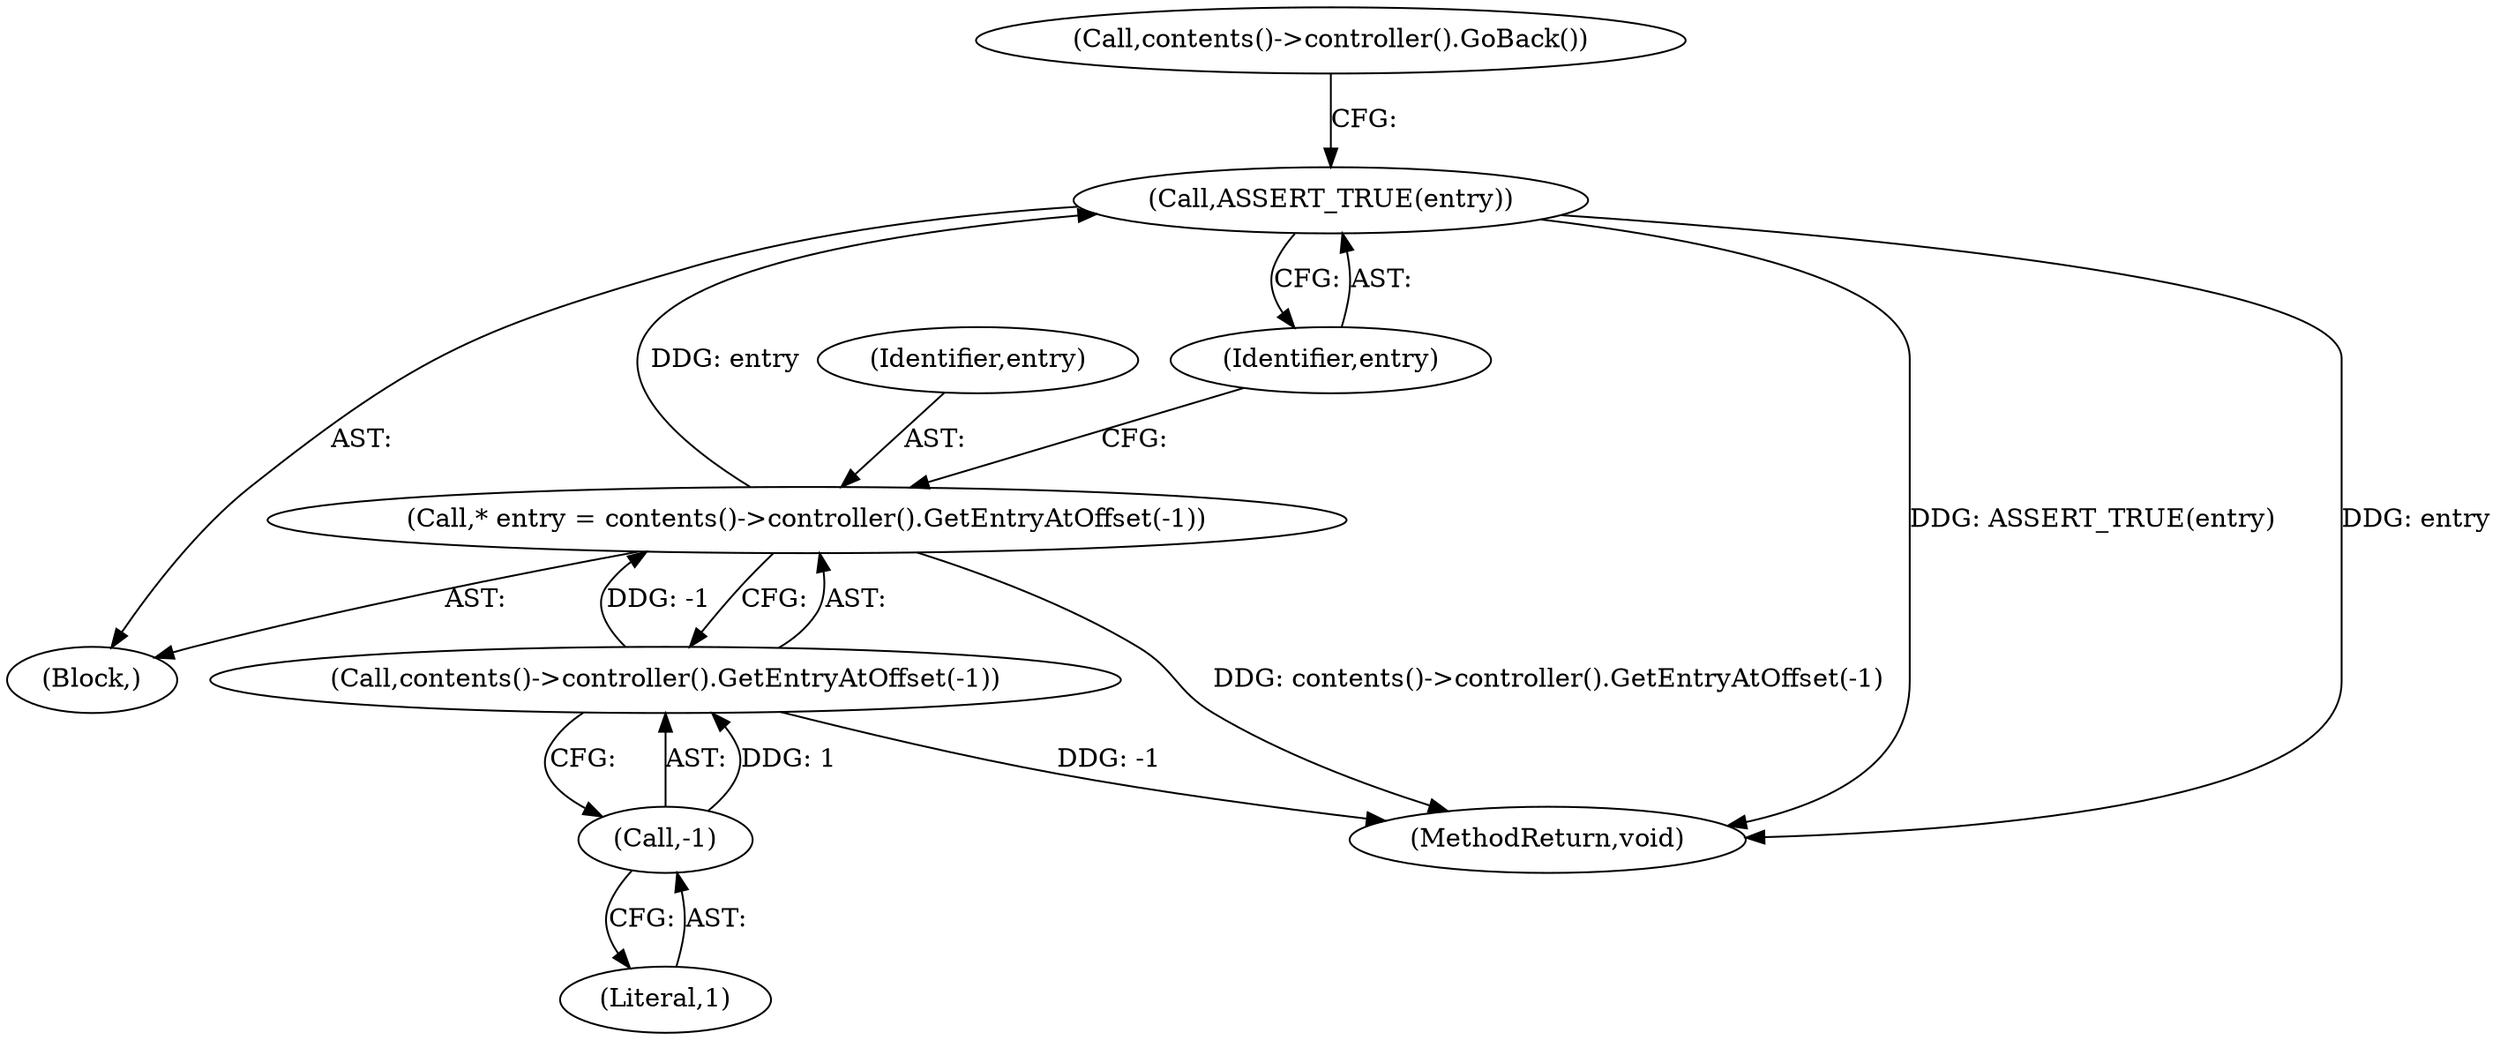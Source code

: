digraph "0_Chrome_6a13a6c2fbae0b3269743e6a141fdfe0d9ec9793_1@pointer" {
"1000108" [label="(Call,ASSERT_TRUE(entry))"];
"1000103" [label="(Call,* entry = contents()->controller().GetEntryAtOffset(-1))"];
"1000105" [label="(Call,contents()->controller().GetEntryAtOffset(-1))"];
"1000106" [label="(Call,-1)"];
"1000101" [label="(Block,)"];
"1000110" [label="(Call,contents()->controller().GoBack())"];
"1000106" [label="(Call,-1)"];
"1000105" [label="(Call,contents()->controller().GetEntryAtOffset(-1))"];
"1000104" [label="(Identifier,entry)"];
"1000108" [label="(Call,ASSERT_TRUE(entry))"];
"1000107" [label="(Literal,1)"];
"1000117" [label="(MethodReturn,void)"];
"1000103" [label="(Call,* entry = contents()->controller().GetEntryAtOffset(-1))"];
"1000109" [label="(Identifier,entry)"];
"1000108" -> "1000101"  [label="AST: "];
"1000108" -> "1000109"  [label="CFG: "];
"1000109" -> "1000108"  [label="AST: "];
"1000110" -> "1000108"  [label="CFG: "];
"1000108" -> "1000117"  [label="DDG: ASSERT_TRUE(entry)"];
"1000108" -> "1000117"  [label="DDG: entry"];
"1000103" -> "1000108"  [label="DDG: entry"];
"1000103" -> "1000101"  [label="AST: "];
"1000103" -> "1000105"  [label="CFG: "];
"1000104" -> "1000103"  [label="AST: "];
"1000105" -> "1000103"  [label="AST: "];
"1000109" -> "1000103"  [label="CFG: "];
"1000103" -> "1000117"  [label="DDG: contents()->controller().GetEntryAtOffset(-1)"];
"1000105" -> "1000103"  [label="DDG: -1"];
"1000105" -> "1000106"  [label="CFG: "];
"1000106" -> "1000105"  [label="AST: "];
"1000105" -> "1000117"  [label="DDG: -1"];
"1000106" -> "1000105"  [label="DDG: 1"];
"1000106" -> "1000107"  [label="CFG: "];
"1000107" -> "1000106"  [label="AST: "];
}
